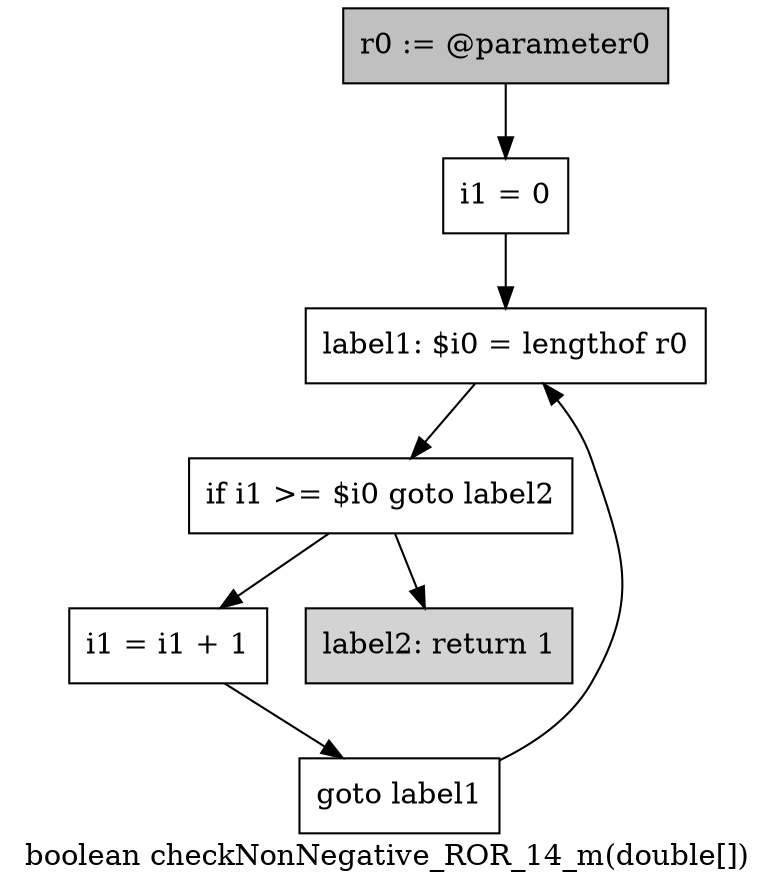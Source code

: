 digraph "boolean checkNonNegative_ROR_14_m(double[])" {
    label="boolean checkNonNegative_ROR_14_m(double[])";
    node [shape=box];
    "0" [style=filled,fillcolor=gray,label="r0 := @parameter0",];
    "1" [label="i1 = 0",];
    "0"->"1";
    "2" [label="label1: $i0 = lengthof r0",];
    "1"->"2";
    "3" [label="if i1 >= $i0 goto label2",];
    "2"->"3";
    "4" [label="i1 = i1 + 1",];
    "3"->"4";
    "6" [style=filled,fillcolor=lightgray,label="label2: return 1",];
    "3"->"6";
    "5" [label="goto label1",];
    "4"->"5";
    "5"->"2";
}
